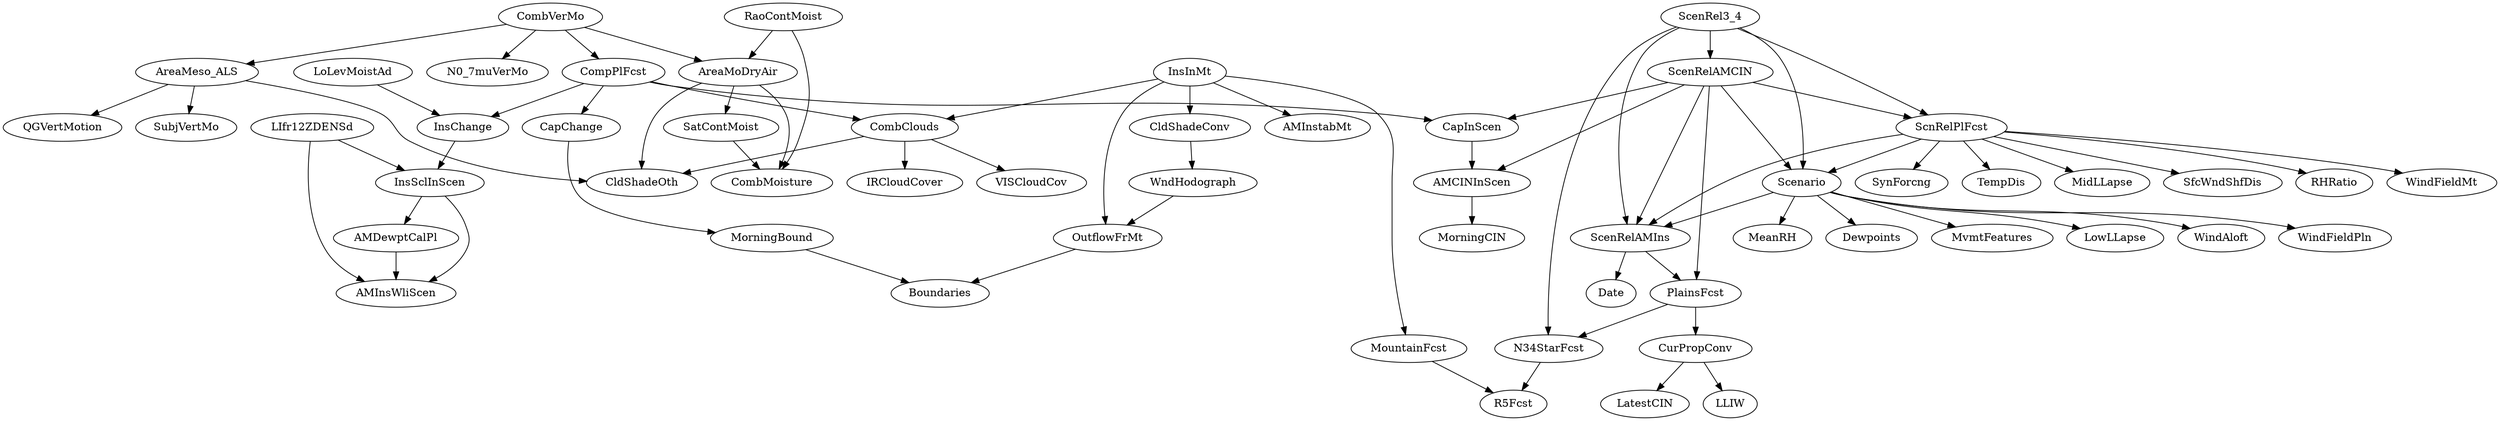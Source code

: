 digraph G {
    "CombClouds" -> "VISCloudCov";
    "Scenario" -> "MeanRH";
    "CombVerMo" -> "CompPlFcst";
    "ScnRelPlFcst" -> "MidLLapse";
    "CurPropConv" -> "LatestCIN";
    "OutflowFrMt" -> "Boundaries";
    "MorningBound" -> "Boundaries";
    "ScenRelAMCIN" -> "Scenario";
    "ScenRel3_4" -> "Scenario";
    "ScnRelPlFcst" -> "Scenario";
    "AreaMeso_ALS" -> "QGVertMotion";
    "InsChange" -> "InsSclInScen";
    "LIfr12ZDENSd" -> "InsSclInScen";
    "CompPlFcst" -> "InsChange";
    "LoLevMoistAd" -> "InsChange";
    "CompPlFcst" -> "CapInScen";
    "ScenRelAMCIN" -> "CapInScen";
    "ScnRelPlFcst" -> "SfcWndShfDis";
    "InsInMt" -> "OutflowFrMt";
    "WndHodograph" -> "OutflowFrMt";
    "AreaMeso_ALS" -> "CldShadeOth";
    "AreaMoDryAir" -> "CldShadeOth";
    "CombClouds" -> "CldShadeOth";
    "CombVerMo" -> "AreaMeso_ALS";
    "InsInMt" -> "CombClouds";
    "CompPlFcst" -> "CombClouds";
    "ScenRel3_4" -> "N34StarFcst";
    "PlainsFcst" -> "N34StarFcst";
    "CapChange" -> "MorningBound";
    "SatContMoist" -> "CombMoisture";
    "RaoContMoist" -> "CombMoisture";
    "AreaMoDryAir" -> "CombMoisture";
    "InsInMt" -> "AMInstabMt";
    "Scenario" -> "Dewpoints";
    "InsSclInScen" -> "AMDewptCalPl";
    "Scenario" -> "MvmtFeatures";
    "AreaMoDryAir" -> "SatContMoist";
    "ScnRelPlFcst" -> "RHRatio";
    "CombVerMo" -> "AreaMoDryAir";
    "RaoContMoist" -> "AreaMoDryAir";
    "ScenRelAMCIN" -> "PlainsFcst";
    "ScenRelAMIns" -> "PlainsFcst";
    "Scenario" -> "LowLLapse";
    "CldShadeConv" -> "WndHodograph";
    "InsInMt" -> "CldShadeConv";
    "ScenRelAMCIN" -> "AMCINInScen";
    "CapInScen" -> "AMCINInScen";
    "CombClouds" -> "IRCloudCover";
    "ScnRelPlFcst" -> "WindFieldMt";
    "LIfr12ZDENSd" -> "AMInsWliScen";
    "AMDewptCalPl" -> "AMInsWliScen";
    "InsSclInScen" -> "AMInsWliScen";
    "AreaMeso_ALS" -> "SubjVertMo";
    "Scenario" -> "WindAloft";
    "ScnRelPlFcst" -> "SynForcng";
    "AMCINInScen" -> "MorningCIN";
    "ScnRelPlFcst" -> "TempDis";
    "MountainFcst" -> "R5Fcst";
    "N34StarFcst" -> "R5Fcst";
    "PlainsFcst" -> "CurPropConv";
    "InsInMt" -> "MountainFcst";
    "Scenario" -> "WindFieldPln";
    "CompPlFcst" -> "CapChange";
    "Scenario" -> "ScenRelAMIns";
    "ScenRelAMCIN" -> "ScenRelAMIns";
    "ScenRel3_4" -> "ScenRelAMIns";
    "ScnRelPlFcst" -> "ScenRelAMIns";
    "CurPropConv" -> "LLIW";
    "ScenRelAMCIN" -> "ScnRelPlFcst";
    "ScenRel3_4" -> "ScnRelPlFcst";
    "ScenRel3_4" -> "ScenRelAMCIN";
    "CombVerMo" -> "N0_7muVerMo";
    "ScenRelAMIns" -> "Date";
}
